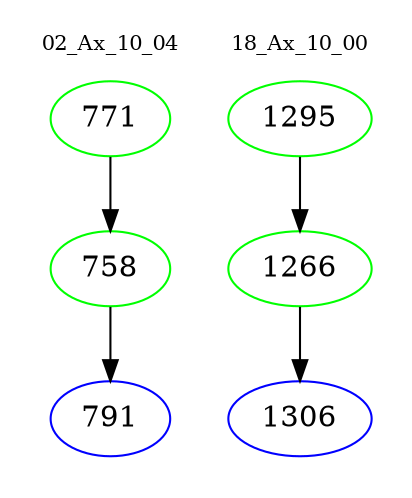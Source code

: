 digraph{
subgraph cluster_0 {
color = white
label = "02_Ax_10_04";
fontsize=10;
T0_771 [label="771", color="green"]
T0_771 -> T0_758 [color="black"]
T0_758 [label="758", color="green"]
T0_758 -> T0_791 [color="black"]
T0_791 [label="791", color="blue"]
}
subgraph cluster_1 {
color = white
label = "18_Ax_10_00";
fontsize=10;
T1_1295 [label="1295", color="green"]
T1_1295 -> T1_1266 [color="black"]
T1_1266 [label="1266", color="green"]
T1_1266 -> T1_1306 [color="black"]
T1_1306 [label="1306", color="blue"]
}
}

